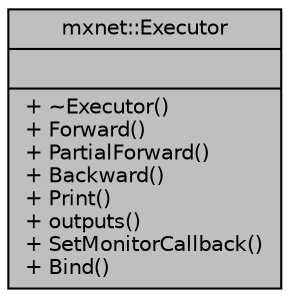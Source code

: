 digraph "mxnet::Executor"
{
  edge [fontname="Helvetica",fontsize="10",labelfontname="Helvetica",labelfontsize="10"];
  node [fontname="Helvetica",fontsize="10",shape=record];
  Node1 [label="{mxnet::Executor\n||+ ~Executor()\l+ Forward()\l+ PartialForward()\l+ Backward()\l+ Print()\l+ outputs()\l+ SetMonitorCallback()\l+ Bind()\l}",height=0.2,width=0.4,color="black", fillcolor="grey75", style="filled" fontcolor="black"];
}
